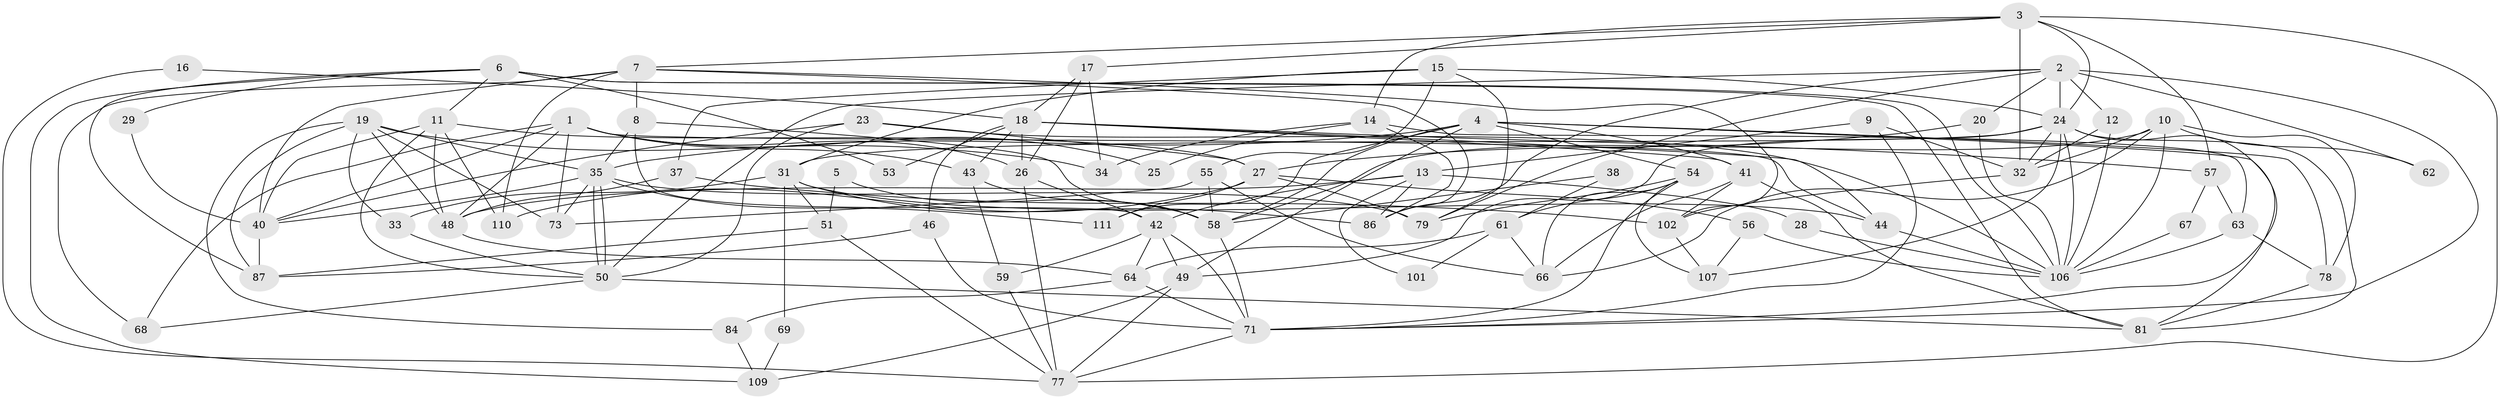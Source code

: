 // Generated by graph-tools (version 1.1) at 2025/52/02/27/25 19:52:02]
// undirected, 75 vertices, 183 edges
graph export_dot {
graph [start="1"]
  node [color=gray90,style=filled];
  1 [super="+98"];
  2 [super="+103"];
  3 [super="+30"];
  4 [super="+74"];
  5;
  6 [super="+75"];
  7 [super="+21"];
  8;
  9;
  10;
  11;
  12;
  13 [super="+39"];
  14;
  15;
  16;
  17 [super="+47"];
  18 [super="+22"];
  19 [super="+80"];
  20;
  23 [super="+52"];
  24 [super="+45"];
  25;
  26;
  27 [super="+90"];
  28;
  29;
  31 [super="+36"];
  32 [super="+60"];
  33;
  34;
  35 [super="+88"];
  37;
  38;
  40 [super="+91"];
  41 [super="+65"];
  42 [super="+92"];
  43;
  44;
  46;
  48 [super="+93"];
  49 [super="+70"];
  50 [super="+72"];
  51 [super="+83"];
  53;
  54 [super="+104"];
  55;
  56;
  57;
  58 [super="+94"];
  59;
  61 [super="+76"];
  62;
  63;
  64;
  66 [super="+96"];
  67;
  68;
  69;
  71 [super="+85"];
  73;
  77 [super="+82"];
  78 [super="+97"];
  79 [super="+89"];
  81 [super="+95"];
  84;
  86 [super="+100"];
  87 [super="+99"];
  101;
  102 [super="+105"];
  106 [super="+108"];
  107;
  109;
  110;
  111;
  1 -- 44;
  1 -- 48;
  1 -- 68;
  1 -- 40;
  1 -- 73;
  1 -- 26;
  1 -- 43;
  1 -- 25;
  2 -- 12;
  2 -- 50;
  2 -- 71;
  2 -- 20;
  2 -- 86;
  2 -- 24;
  2 -- 62;
  2 -- 79;
  3 -- 14;
  3 -- 32;
  3 -- 17;
  3 -- 7;
  3 -- 24;
  3 -- 57;
  3 -- 77;
  4 -- 49;
  4 -- 54;
  4 -- 41;
  4 -- 78;
  4 -- 111;
  4 -- 58;
  4 -- 35;
  4 -- 81;
  5 -- 51;
  5 -- 58;
  6 -- 106;
  6 -- 11;
  6 -- 53 [weight=2];
  6 -- 87;
  6 -- 81;
  6 -- 109;
  6 -- 29;
  7 -- 68;
  7 -- 8;
  7 -- 110;
  7 -- 40;
  7 -- 86;
  7 -- 102;
  8 -- 35;
  8 -- 42;
  8 -- 58;
  9 -- 32;
  9 -- 13;
  9 -- 71;
  10 -- 66;
  10 -- 58;
  10 -- 62;
  10 -- 78;
  10 -- 106;
  10 -- 32;
  11 -- 110;
  11 -- 27;
  11 -- 40;
  11 -- 50;
  11 -- 48;
  12 -- 106;
  12 -- 32;
  13 -- 42;
  13 -- 48;
  13 -- 28;
  13 -- 101;
  13 -- 86;
  14 -- 86;
  14 -- 34;
  14 -- 25;
  14 -- 63;
  15 -- 24;
  15 -- 37;
  15 -- 55;
  15 -- 31;
  15 -- 79;
  16 -- 77;
  16 -- 18;
  17 -- 18;
  17 -- 34;
  17 -- 26;
  18 -- 41;
  18 -- 46;
  18 -- 53;
  18 -- 57;
  18 -- 26;
  18 -- 43;
  18 -- 44;
  19 -- 87;
  19 -- 35;
  19 -- 34;
  19 -- 48;
  19 -- 33;
  19 -- 84;
  19 -- 73;
  20 -- 27;
  20 -- 106;
  23 -- 40;
  23 -- 50;
  23 -- 27;
  23 -- 106;
  24 -- 107;
  24 -- 49 [weight=2];
  24 -- 106;
  24 -- 31;
  24 -- 81;
  24 -- 71;
  24 -- 32;
  26 -- 42;
  26 -- 77;
  27 -- 79;
  27 -- 56;
  27 -- 110;
  27 -- 111;
  28 -- 106;
  29 -- 40;
  31 -- 33;
  31 -- 44;
  31 -- 69;
  31 -- 51;
  31 -- 86;
  32 -- 102;
  33 -- 50;
  35 -- 50;
  35 -- 50;
  35 -- 40;
  35 -- 79 [weight=2];
  35 -- 73;
  35 -- 111;
  37 -- 102;
  37 -- 48;
  38 -- 58;
  38 -- 61;
  40 -- 87;
  41 -- 102;
  41 -- 81;
  41 -- 66;
  42 -- 64;
  42 -- 71;
  42 -- 59;
  42 -- 49;
  43 -- 59;
  43 -- 58;
  44 -- 106;
  46 -- 71;
  46 -- 87;
  48 -- 64;
  49 -- 109;
  49 -- 77;
  50 -- 68;
  50 -- 81;
  51 -- 87;
  51 -- 77;
  54 -- 66;
  54 -- 61;
  54 -- 107;
  54 -- 71;
  54 -- 79;
  55 -- 73;
  55 -- 66;
  55 -- 58;
  56 -- 107;
  56 -- 106;
  57 -- 63;
  57 -- 67;
  58 -- 71;
  59 -- 77;
  61 -- 64;
  61 -- 101;
  61 -- 66;
  63 -- 106;
  63 -- 78;
  64 -- 71;
  64 -- 84;
  67 -- 106;
  69 -- 109;
  71 -- 77;
  78 -- 81;
  84 -- 109;
  102 -- 107;
}
